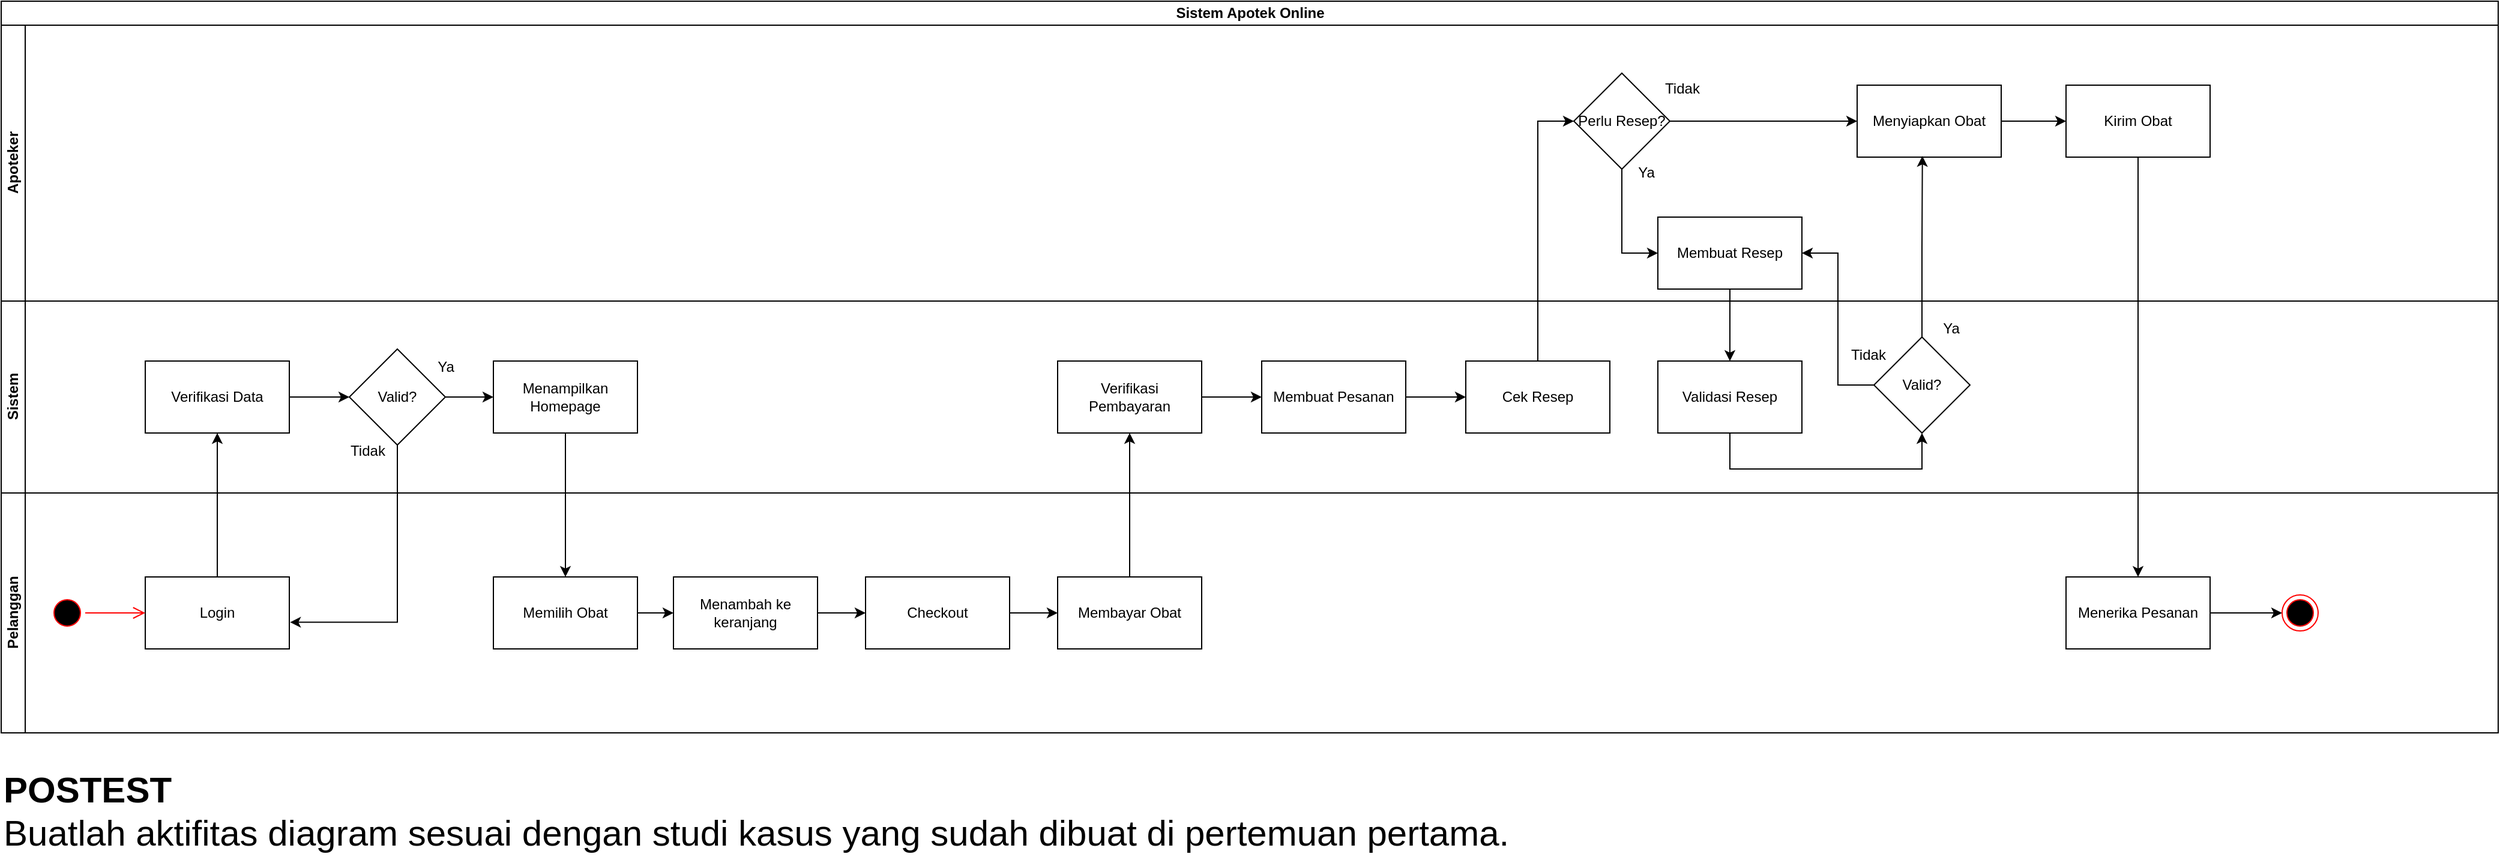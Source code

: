 <mxfile version="27.0.9">
  <diagram name="Page-1" id="Y0t92X71isLmg2pqTi06">
    <mxGraphModel dx="2954" dy="2729" grid="1" gridSize="10" guides="1" tooltips="1" connect="1" arrows="1" fold="1" page="1" pageScale="1" pageWidth="850" pageHeight="1100" math="0" shadow="0">
      <root>
        <mxCell id="0" />
        <mxCell id="1" parent="0" />
        <mxCell id="NpaRk3fh7A4kOUR61SfP-1" value="Sistem Apotek Online" style="swimlane;childLayout=stackLayout;resizeParent=1;resizeParentMax=0;horizontal=1;startSize=20;horizontalStack=0;html=1;" vertex="1" parent="1">
          <mxGeometry x="235" y="-970" width="2080" height="610" as="geometry" />
        </mxCell>
        <mxCell id="NpaRk3fh7A4kOUR61SfP-2" value="Apoteker" style="swimlane;startSize=20;horizontal=0;html=1;" vertex="1" parent="NpaRk3fh7A4kOUR61SfP-1">
          <mxGeometry y="20" width="2080" height="230" as="geometry" />
        </mxCell>
        <mxCell id="NpaRk3fh7A4kOUR61SfP-56" style="edgeStyle=orthogonalEdgeStyle;rounded=0;orthogonalLoop=1;jettySize=auto;html=1;entryX=0;entryY=0.5;entryDx=0;entryDy=0;" edge="1" parent="NpaRk3fh7A4kOUR61SfP-2" source="NpaRk3fh7A4kOUR61SfP-36" target="NpaRk3fh7A4kOUR61SfP-39">
          <mxGeometry relative="1" as="geometry" />
        </mxCell>
        <mxCell id="NpaRk3fh7A4kOUR61SfP-36" value="Menyiapkan Obat" style="rounded=0;whiteSpace=wrap;html=1;" vertex="1" parent="NpaRk3fh7A4kOUR61SfP-2">
          <mxGeometry x="1546" y="50" width="120" height="60" as="geometry" />
        </mxCell>
        <mxCell id="NpaRk3fh7A4kOUR61SfP-37" value="Membuat Resep" style="rounded=0;whiteSpace=wrap;html=1;" vertex="1" parent="NpaRk3fh7A4kOUR61SfP-2">
          <mxGeometry x="1380" y="160" width="120" height="60" as="geometry" />
        </mxCell>
        <mxCell id="NpaRk3fh7A4kOUR61SfP-43" style="edgeStyle=orthogonalEdgeStyle;rounded=0;orthogonalLoop=1;jettySize=auto;html=1;entryX=0;entryY=0.5;entryDx=0;entryDy=0;" edge="1" parent="NpaRk3fh7A4kOUR61SfP-2" source="NpaRk3fh7A4kOUR61SfP-34" target="NpaRk3fh7A4kOUR61SfP-37">
          <mxGeometry relative="1" as="geometry" />
        </mxCell>
        <mxCell id="NpaRk3fh7A4kOUR61SfP-44" style="edgeStyle=orthogonalEdgeStyle;rounded=0;orthogonalLoop=1;jettySize=auto;html=1;" edge="1" parent="NpaRk3fh7A4kOUR61SfP-2" source="NpaRk3fh7A4kOUR61SfP-34" target="NpaRk3fh7A4kOUR61SfP-36">
          <mxGeometry relative="1" as="geometry" />
        </mxCell>
        <mxCell id="NpaRk3fh7A4kOUR61SfP-34" value="Perlu Resep?" style="rhombus;whiteSpace=wrap;html=1;" vertex="1" parent="NpaRk3fh7A4kOUR61SfP-2">
          <mxGeometry x="1310" y="40" width="80" height="80" as="geometry" />
        </mxCell>
        <mxCell id="NpaRk3fh7A4kOUR61SfP-39" value="Kirim Obat" style="rounded=0;whiteSpace=wrap;html=1;" vertex="1" parent="NpaRk3fh7A4kOUR61SfP-2">
          <mxGeometry x="1720" y="50" width="120" height="60" as="geometry" />
        </mxCell>
        <mxCell id="NpaRk3fh7A4kOUR61SfP-3" value="Sistem" style="swimlane;startSize=20;horizontal=0;html=1;" vertex="1" parent="NpaRk3fh7A4kOUR61SfP-1">
          <mxGeometry y="250" width="2080" height="160" as="geometry" />
        </mxCell>
        <mxCell id="NpaRk3fh7A4kOUR61SfP-32" style="edgeStyle=orthogonalEdgeStyle;rounded=0;orthogonalLoop=1;jettySize=auto;html=1;entryX=0;entryY=0.5;entryDx=0;entryDy=0;" edge="1" parent="NpaRk3fh7A4kOUR61SfP-3" source="NpaRk3fh7A4kOUR61SfP-29" target="NpaRk3fh7A4kOUR61SfP-30">
          <mxGeometry relative="1" as="geometry" />
        </mxCell>
        <mxCell id="NpaRk3fh7A4kOUR61SfP-29" value="Verifikasi Pembayaran" style="rounded=0;whiteSpace=wrap;html=1;" vertex="1" parent="NpaRk3fh7A4kOUR61SfP-3">
          <mxGeometry x="880" y="50" width="120" height="60" as="geometry" />
        </mxCell>
        <mxCell id="NpaRk3fh7A4kOUR61SfP-33" style="edgeStyle=orthogonalEdgeStyle;rounded=0;orthogonalLoop=1;jettySize=auto;html=1;entryX=0;entryY=0.5;entryDx=0;entryDy=0;" edge="1" parent="NpaRk3fh7A4kOUR61SfP-3" source="NpaRk3fh7A4kOUR61SfP-30" target="NpaRk3fh7A4kOUR61SfP-31">
          <mxGeometry relative="1" as="geometry" />
        </mxCell>
        <mxCell id="NpaRk3fh7A4kOUR61SfP-30" value="Membuat Pesanan" style="rounded=0;whiteSpace=wrap;html=1;" vertex="1" parent="NpaRk3fh7A4kOUR61SfP-3">
          <mxGeometry x="1050" y="50" width="120" height="60" as="geometry" />
        </mxCell>
        <mxCell id="NpaRk3fh7A4kOUR61SfP-31" value="Cek Resep" style="rounded=0;whiteSpace=wrap;html=1;" vertex="1" parent="NpaRk3fh7A4kOUR61SfP-3">
          <mxGeometry x="1220" y="50" width="120" height="60" as="geometry" />
        </mxCell>
        <mxCell id="NpaRk3fh7A4kOUR61SfP-11" value="Verifikasi Data" style="rounded=0;whiteSpace=wrap;html=1;" vertex="1" parent="NpaRk3fh7A4kOUR61SfP-3">
          <mxGeometry x="120" y="50" width="120" height="60" as="geometry" />
        </mxCell>
        <mxCell id="NpaRk3fh7A4kOUR61SfP-14" style="edgeStyle=orthogonalEdgeStyle;rounded=0;orthogonalLoop=1;jettySize=auto;html=1;entryX=0;entryY=0.5;entryDx=0;entryDy=0;" edge="1" parent="NpaRk3fh7A4kOUR61SfP-3" source="NpaRk3fh7A4kOUR61SfP-11" target="NpaRk3fh7A4kOUR61SfP-13">
          <mxGeometry relative="1" as="geometry" />
        </mxCell>
        <mxCell id="NpaRk3fh7A4kOUR61SfP-21" value="Tidak" style="text;html=1;align=center;verticalAlign=middle;resizable=0;points=[];autosize=1;strokeColor=none;fillColor=none;" vertex="1" parent="NpaRk3fh7A4kOUR61SfP-3">
          <mxGeometry x="280" y="110" width="50" height="30" as="geometry" />
        </mxCell>
        <mxCell id="NpaRk3fh7A4kOUR61SfP-13" value="Valid?" style="rhombus;whiteSpace=wrap;html=1;" vertex="1" parent="NpaRk3fh7A4kOUR61SfP-3">
          <mxGeometry x="290" y="40" width="80" height="80" as="geometry" />
        </mxCell>
        <mxCell id="NpaRk3fh7A4kOUR61SfP-16" value="Menampilkan Homepage" style="rounded=0;whiteSpace=wrap;html=1;" vertex="1" parent="NpaRk3fh7A4kOUR61SfP-3">
          <mxGeometry x="410" y="50" width="120" height="60" as="geometry" />
        </mxCell>
        <mxCell id="NpaRk3fh7A4kOUR61SfP-17" style="edgeStyle=orthogonalEdgeStyle;rounded=0;orthogonalLoop=1;jettySize=auto;html=1;entryX=0;entryY=0.5;entryDx=0;entryDy=0;" edge="1" parent="NpaRk3fh7A4kOUR61SfP-3" source="NpaRk3fh7A4kOUR61SfP-13" target="NpaRk3fh7A4kOUR61SfP-16">
          <mxGeometry relative="1" as="geometry" />
        </mxCell>
        <mxCell id="NpaRk3fh7A4kOUR61SfP-20" value="Ya" style="text;html=1;align=center;verticalAlign=middle;resizable=0;points=[];autosize=1;strokeColor=none;fillColor=none;" vertex="1" parent="NpaRk3fh7A4kOUR61SfP-3">
          <mxGeometry x="350" y="40" width="40" height="30" as="geometry" />
        </mxCell>
        <mxCell id="NpaRk3fh7A4kOUR61SfP-57" style="edgeStyle=orthogonalEdgeStyle;rounded=0;orthogonalLoop=1;jettySize=auto;html=1;entryX=0.5;entryY=1;entryDx=0;entryDy=0;" edge="1" parent="NpaRk3fh7A4kOUR61SfP-3" source="NpaRk3fh7A4kOUR61SfP-38" target="NpaRk3fh7A4kOUR61SfP-52">
          <mxGeometry relative="1" as="geometry">
            <Array as="points">
              <mxPoint x="1440" y="140" />
              <mxPoint x="1600" y="140" />
            </Array>
          </mxGeometry>
        </mxCell>
        <mxCell id="NpaRk3fh7A4kOUR61SfP-38" value="Validasi Resep" style="rounded=0;whiteSpace=wrap;html=1;" vertex="1" parent="NpaRk3fh7A4kOUR61SfP-3">
          <mxGeometry x="1380" y="50" width="120" height="60" as="geometry" />
        </mxCell>
        <mxCell id="NpaRk3fh7A4kOUR61SfP-52" value="Valid?" style="rhombus;whiteSpace=wrap;html=1;" vertex="1" parent="NpaRk3fh7A4kOUR61SfP-3">
          <mxGeometry x="1560" y="30" width="80" height="80" as="geometry" />
        </mxCell>
        <mxCell id="NpaRk3fh7A4kOUR61SfP-62" value="Tidak" style="text;html=1;align=center;verticalAlign=middle;resizable=0;points=[];autosize=1;strokeColor=none;fillColor=none;" vertex="1" parent="NpaRk3fh7A4kOUR61SfP-3">
          <mxGeometry x="1530" y="30" width="50" height="30" as="geometry" />
        </mxCell>
        <mxCell id="NpaRk3fh7A4kOUR61SfP-4" value="Pelanggan" style="swimlane;startSize=20;horizontal=0;html=1;" vertex="1" parent="NpaRk3fh7A4kOUR61SfP-1">
          <mxGeometry y="410" width="2080" height="200" as="geometry" />
        </mxCell>
        <mxCell id="NpaRk3fh7A4kOUR61SfP-7" value="" style="ellipse;html=1;shape=startState;fillColor=#000000;strokeColor=#ff0000;" vertex="1" parent="NpaRk3fh7A4kOUR61SfP-4">
          <mxGeometry x="40" y="85" width="30" height="30" as="geometry" />
        </mxCell>
        <mxCell id="NpaRk3fh7A4kOUR61SfP-10" value="Login" style="rounded=0;whiteSpace=wrap;html=1;" vertex="1" parent="NpaRk3fh7A4kOUR61SfP-4">
          <mxGeometry x="120" y="70" width="120" height="60" as="geometry" />
        </mxCell>
        <mxCell id="NpaRk3fh7A4kOUR61SfP-26" style="edgeStyle=orthogonalEdgeStyle;rounded=0;orthogonalLoop=1;jettySize=auto;html=1;" edge="1" parent="NpaRk3fh7A4kOUR61SfP-4" source="NpaRk3fh7A4kOUR61SfP-18" target="NpaRk3fh7A4kOUR61SfP-22">
          <mxGeometry relative="1" as="geometry" />
        </mxCell>
        <mxCell id="NpaRk3fh7A4kOUR61SfP-18" value="Memilih Obat" style="rounded=0;whiteSpace=wrap;html=1;" vertex="1" parent="NpaRk3fh7A4kOUR61SfP-4">
          <mxGeometry x="410" y="70" width="120" height="60" as="geometry" />
        </mxCell>
        <mxCell id="NpaRk3fh7A4kOUR61SfP-27" style="edgeStyle=orthogonalEdgeStyle;rounded=0;orthogonalLoop=1;jettySize=auto;html=1;entryX=0;entryY=0.5;entryDx=0;entryDy=0;" edge="1" parent="NpaRk3fh7A4kOUR61SfP-4" source="NpaRk3fh7A4kOUR61SfP-22" target="NpaRk3fh7A4kOUR61SfP-23">
          <mxGeometry relative="1" as="geometry" />
        </mxCell>
        <mxCell id="NpaRk3fh7A4kOUR61SfP-22" value="Menambah ke keranjang" style="rounded=0;whiteSpace=wrap;html=1;" vertex="1" parent="NpaRk3fh7A4kOUR61SfP-4">
          <mxGeometry x="560" y="70" width="120" height="60" as="geometry" />
        </mxCell>
        <mxCell id="NpaRk3fh7A4kOUR61SfP-28" style="edgeStyle=orthogonalEdgeStyle;rounded=0;orthogonalLoop=1;jettySize=auto;html=1;entryX=0;entryY=0.5;entryDx=0;entryDy=0;" edge="1" parent="NpaRk3fh7A4kOUR61SfP-4" source="NpaRk3fh7A4kOUR61SfP-23" target="NpaRk3fh7A4kOUR61SfP-24">
          <mxGeometry relative="1" as="geometry" />
        </mxCell>
        <mxCell id="NpaRk3fh7A4kOUR61SfP-23" value="Checkout" style="rounded=0;whiteSpace=wrap;html=1;" vertex="1" parent="NpaRk3fh7A4kOUR61SfP-4">
          <mxGeometry x="720" y="70" width="120" height="60" as="geometry" />
        </mxCell>
        <mxCell id="NpaRk3fh7A4kOUR61SfP-24" value="Membayar Obat" style="rounded=0;whiteSpace=wrap;html=1;" vertex="1" parent="NpaRk3fh7A4kOUR61SfP-4">
          <mxGeometry x="880" y="70" width="120" height="60" as="geometry" />
        </mxCell>
        <mxCell id="NpaRk3fh7A4kOUR61SfP-66" style="edgeStyle=orthogonalEdgeStyle;rounded=0;orthogonalLoop=1;jettySize=auto;html=1;" edge="1" parent="NpaRk3fh7A4kOUR61SfP-4" source="NpaRk3fh7A4kOUR61SfP-40" target="NpaRk3fh7A4kOUR61SfP-64">
          <mxGeometry relative="1" as="geometry" />
        </mxCell>
        <mxCell id="NpaRk3fh7A4kOUR61SfP-40" value="Menerika Pesanan" style="rounded=0;whiteSpace=wrap;html=1;" vertex="1" parent="NpaRk3fh7A4kOUR61SfP-4">
          <mxGeometry x="1720" y="70" width="120" height="60" as="geometry" />
        </mxCell>
        <mxCell id="NpaRk3fh7A4kOUR61SfP-64" value="" style="ellipse;html=1;shape=endState;fillColor=#000000;strokeColor=#ff0000;" vertex="1" parent="NpaRk3fh7A4kOUR61SfP-4">
          <mxGeometry x="1900" y="85" width="30" height="30" as="geometry" />
        </mxCell>
        <mxCell id="NpaRk3fh7A4kOUR61SfP-12" style="edgeStyle=orthogonalEdgeStyle;rounded=0;orthogonalLoop=1;jettySize=auto;html=1;entryX=0.5;entryY=1;entryDx=0;entryDy=0;" edge="1" parent="NpaRk3fh7A4kOUR61SfP-1" source="NpaRk3fh7A4kOUR61SfP-10" target="NpaRk3fh7A4kOUR61SfP-11">
          <mxGeometry relative="1" as="geometry" />
        </mxCell>
        <mxCell id="NpaRk3fh7A4kOUR61SfP-15" style="edgeStyle=orthogonalEdgeStyle;rounded=0;orthogonalLoop=1;jettySize=auto;html=1;entryX=1.005;entryY=0.63;entryDx=0;entryDy=0;entryPerimeter=0;" edge="1" parent="NpaRk3fh7A4kOUR61SfP-1" source="NpaRk3fh7A4kOUR61SfP-13" target="NpaRk3fh7A4kOUR61SfP-10">
          <mxGeometry relative="1" as="geometry">
            <Array as="points">
              <mxPoint x="330" y="328" />
            </Array>
          </mxGeometry>
        </mxCell>
        <mxCell id="NpaRk3fh7A4kOUR61SfP-19" style="edgeStyle=orthogonalEdgeStyle;rounded=0;orthogonalLoop=1;jettySize=auto;html=1;" edge="1" parent="NpaRk3fh7A4kOUR61SfP-1" source="NpaRk3fh7A4kOUR61SfP-16" target="NpaRk3fh7A4kOUR61SfP-18">
          <mxGeometry relative="1" as="geometry" />
        </mxCell>
        <mxCell id="NpaRk3fh7A4kOUR61SfP-35" style="edgeStyle=orthogonalEdgeStyle;rounded=0;orthogonalLoop=1;jettySize=auto;html=1;entryX=0;entryY=0.5;entryDx=0;entryDy=0;" edge="1" parent="NpaRk3fh7A4kOUR61SfP-1" source="NpaRk3fh7A4kOUR61SfP-31" target="NpaRk3fh7A4kOUR61SfP-34">
          <mxGeometry relative="1" as="geometry" />
        </mxCell>
        <mxCell id="NpaRk3fh7A4kOUR61SfP-25" style="edgeStyle=orthogonalEdgeStyle;rounded=0;orthogonalLoop=1;jettySize=auto;html=1;" edge="1" parent="NpaRk3fh7A4kOUR61SfP-1" source="NpaRk3fh7A4kOUR61SfP-24" target="NpaRk3fh7A4kOUR61SfP-29">
          <mxGeometry relative="1" as="geometry">
            <mxPoint x="940" y="370" as="targetPoint" />
          </mxGeometry>
        </mxCell>
        <mxCell id="NpaRk3fh7A4kOUR61SfP-45" style="edgeStyle=orthogonalEdgeStyle;rounded=0;orthogonalLoop=1;jettySize=auto;html=1;" edge="1" parent="NpaRk3fh7A4kOUR61SfP-1" source="NpaRk3fh7A4kOUR61SfP-37" target="NpaRk3fh7A4kOUR61SfP-38">
          <mxGeometry relative="1" as="geometry" />
        </mxCell>
        <mxCell id="NpaRk3fh7A4kOUR61SfP-55" style="edgeStyle=orthogonalEdgeStyle;rounded=0;orthogonalLoop=1;jettySize=auto;html=1;entryX=0.453;entryY=0.984;entryDx=0;entryDy=0;entryPerimeter=0;" edge="1" parent="NpaRk3fh7A4kOUR61SfP-1" source="NpaRk3fh7A4kOUR61SfP-52" target="NpaRk3fh7A4kOUR61SfP-36">
          <mxGeometry relative="1" as="geometry" />
        </mxCell>
        <mxCell id="NpaRk3fh7A4kOUR61SfP-58" style="edgeStyle=orthogonalEdgeStyle;rounded=0;orthogonalLoop=1;jettySize=auto;html=1;entryX=1;entryY=0.5;entryDx=0;entryDy=0;" edge="1" parent="NpaRk3fh7A4kOUR61SfP-1" source="NpaRk3fh7A4kOUR61SfP-52" target="NpaRk3fh7A4kOUR61SfP-37">
          <mxGeometry relative="1" as="geometry" />
        </mxCell>
        <mxCell id="NpaRk3fh7A4kOUR61SfP-63" style="edgeStyle=orthogonalEdgeStyle;rounded=0;orthogonalLoop=1;jettySize=auto;html=1;" edge="1" parent="NpaRk3fh7A4kOUR61SfP-1" source="NpaRk3fh7A4kOUR61SfP-39" target="NpaRk3fh7A4kOUR61SfP-40">
          <mxGeometry relative="1" as="geometry" />
        </mxCell>
        <mxCell id="NpaRk3fh7A4kOUR61SfP-8" value="" style="edgeStyle=orthogonalEdgeStyle;html=1;verticalAlign=bottom;endArrow=open;endSize=8;strokeColor=#ff0000;rounded=0;" edge="1" source="NpaRk3fh7A4kOUR61SfP-7" parent="1">
          <mxGeometry relative="1" as="geometry">
            <mxPoint x="355" y="-460" as="targetPoint" />
          </mxGeometry>
        </mxCell>
        <mxCell id="NpaRk3fh7A4kOUR61SfP-59" value="Tidak" style="text;html=1;align=center;verticalAlign=middle;resizable=0;points=[];autosize=1;strokeColor=none;fillColor=none;" vertex="1" parent="1">
          <mxGeometry x="1610" y="-912" width="50" height="30" as="geometry" />
        </mxCell>
        <mxCell id="NpaRk3fh7A4kOUR61SfP-60" value="Ya" style="text;html=1;align=center;verticalAlign=middle;resizable=0;points=[];autosize=1;strokeColor=none;fillColor=none;" vertex="1" parent="1">
          <mxGeometry x="1585" y="-842" width="40" height="30" as="geometry" />
        </mxCell>
        <mxCell id="NpaRk3fh7A4kOUR61SfP-61" value="Ya" style="text;html=1;align=center;verticalAlign=middle;resizable=0;points=[];autosize=1;strokeColor=none;fillColor=none;" vertex="1" parent="1">
          <mxGeometry x="1839" y="-712" width="40" height="30" as="geometry" />
        </mxCell>
        <mxCell id="NpaRk3fh7A4kOUR61SfP-68" value="&lt;font style=&quot;font-size: 30px;&quot;&gt;&lt;b&gt;POSTEST&lt;/b&gt;&lt;/font&gt;&lt;div&gt;&lt;span style=&quot;font-size: 30px;&quot;&gt;Buatlah aktifitas diagram sesuai dengan studi kasus yang sudah dibuat di pertemuan pertama.&lt;/span&gt;&lt;/div&gt;" style="text;html=1;align=left;verticalAlign=middle;resizable=0;points=[];autosize=1;strokeColor=none;fillColor=none;" vertex="1" parent="1">
          <mxGeometry x="235" y="-340" width="1280" height="90" as="geometry" />
        </mxCell>
      </root>
    </mxGraphModel>
  </diagram>
</mxfile>
